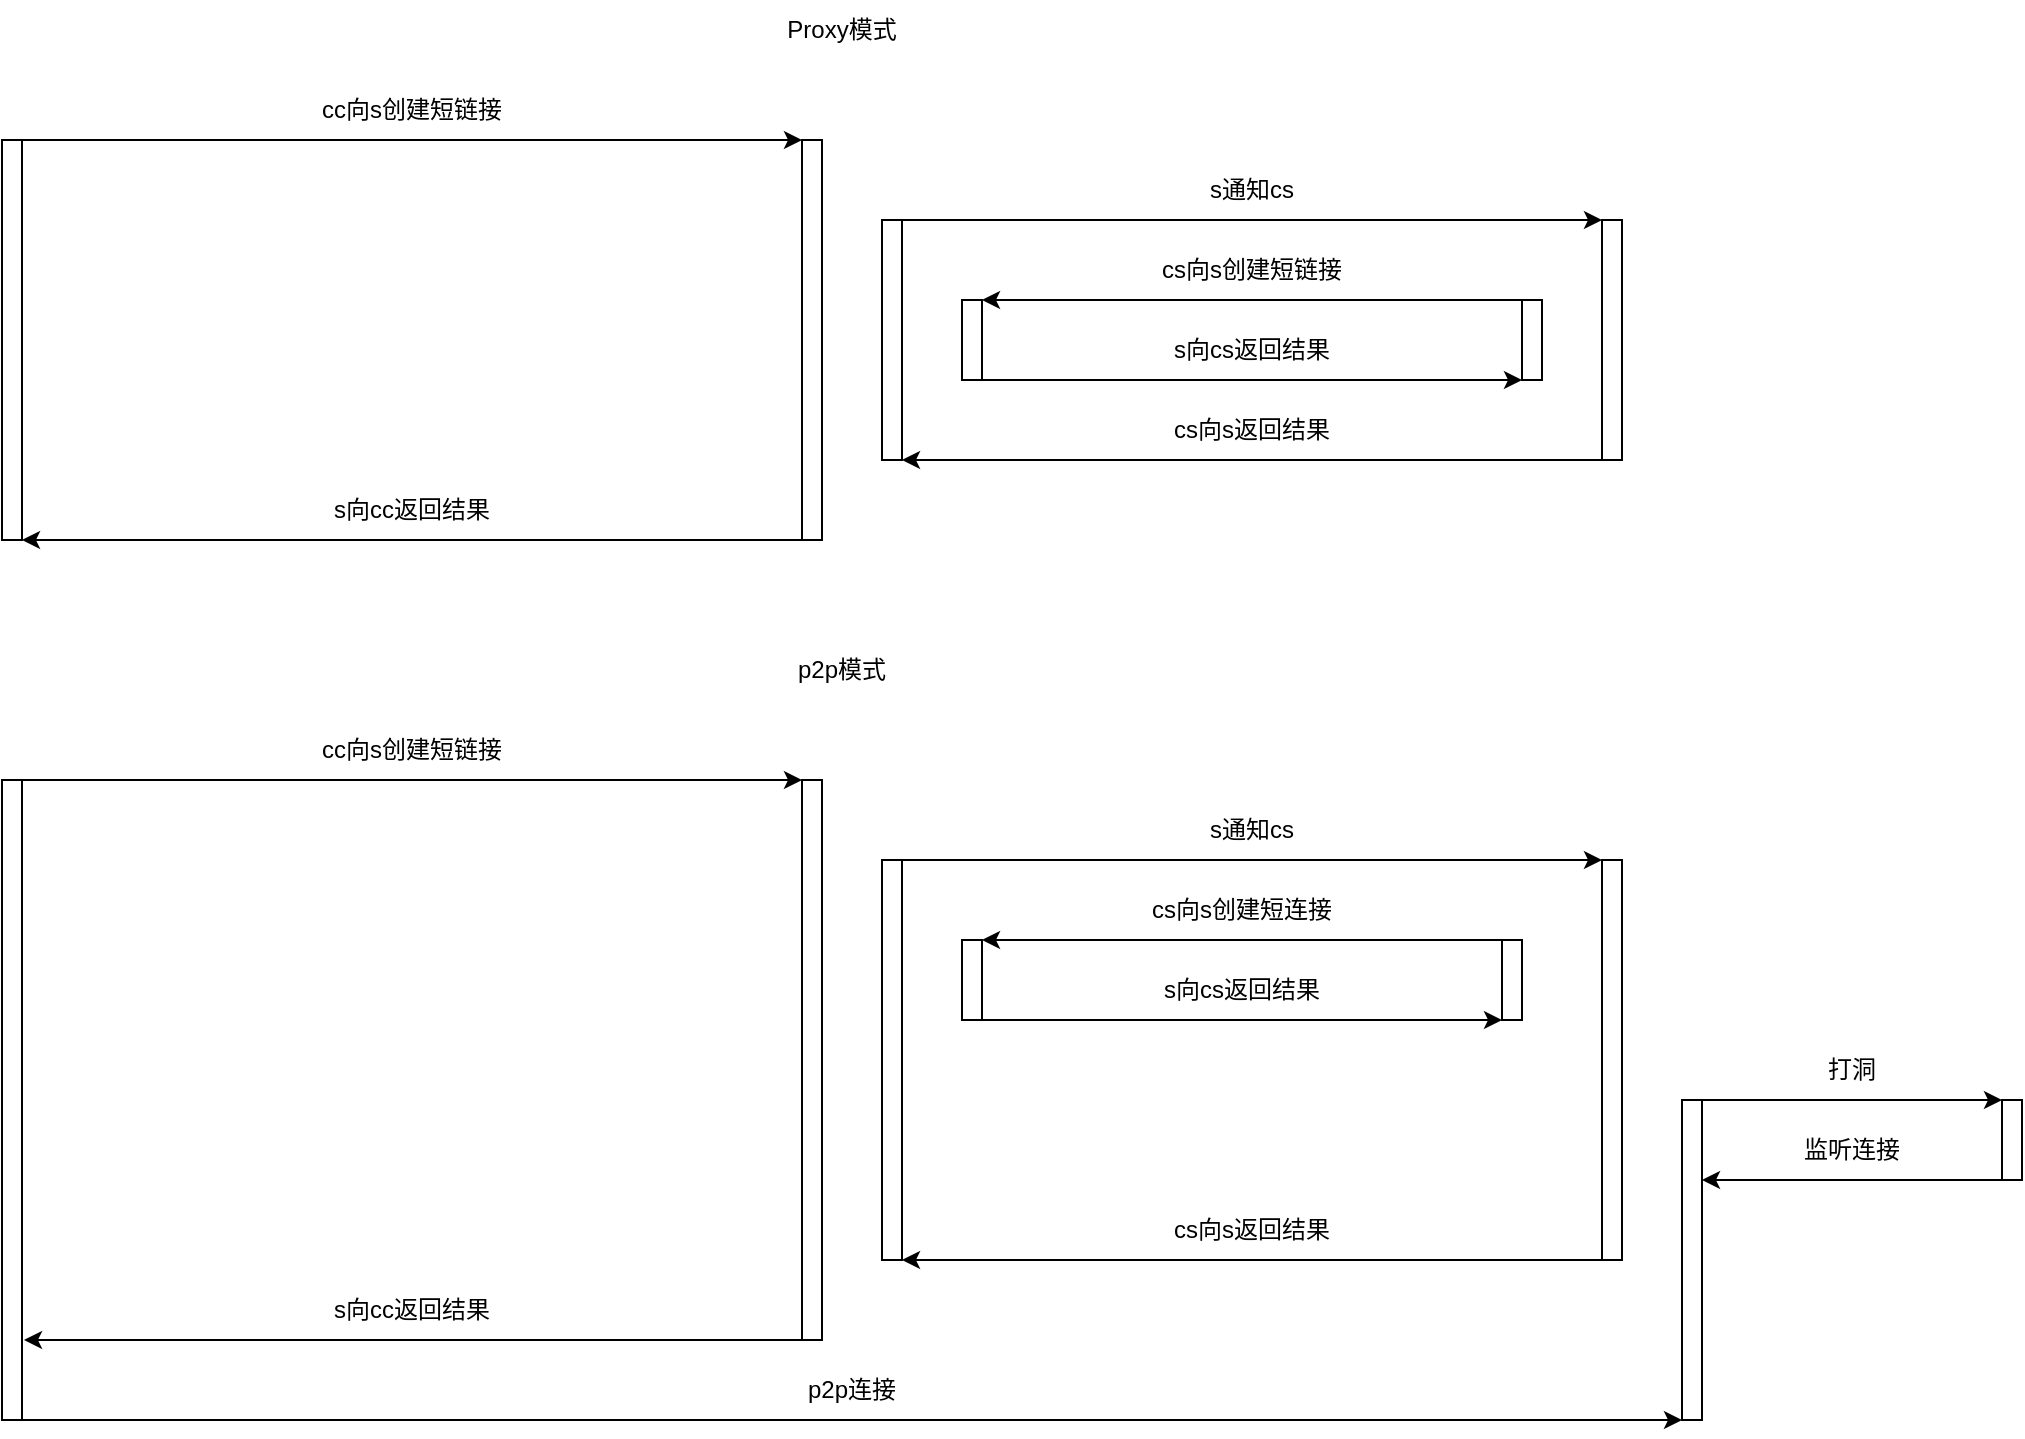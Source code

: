 <mxfile version="20.3.3" type="device"><diagram id="dE3dwK_dev_-2LyFZWQq" name="第 1 页"><mxGraphModel dx="1874" dy="788" grid="1" gridSize="10" guides="1" tooltips="1" connect="1" arrows="1" fold="1" page="1" pageScale="1" pageWidth="1100" pageHeight="850" math="0" shadow="0"><root><mxCell id="0"/><mxCell id="1" parent="0"/><mxCell id="qehFZdPY0lXBAvLDbrxu-24" value="" style="rounded=0;whiteSpace=wrap;html=1;" parent="1" vertex="1"><mxGeometry x="40" y="80" width="10" height="200" as="geometry"/></mxCell><mxCell id="qehFZdPY0lXBAvLDbrxu-25" value="" style="rounded=0;whiteSpace=wrap;html=1;" parent="1" vertex="1"><mxGeometry x="440" y="80" width="10" height="200" as="geometry"/></mxCell><mxCell id="qehFZdPY0lXBAvLDbrxu-26" value="" style="rounded=0;whiteSpace=wrap;html=1;" parent="1" vertex="1"><mxGeometry x="840" y="120" width="10" height="120" as="geometry"/></mxCell><mxCell id="qehFZdPY0lXBAvLDbrxu-27" value="" style="endArrow=classic;html=1;rounded=0;exitX=1;exitY=0;exitDx=0;exitDy=0;entryX=0;entryY=0;entryDx=0;entryDy=0;" parent="1" source="qehFZdPY0lXBAvLDbrxu-24" target="qehFZdPY0lXBAvLDbrxu-25" edge="1"><mxGeometry width="50" height="50" relative="1" as="geometry"><mxPoint x="520" y="490" as="sourcePoint"/><mxPoint x="570" y="440" as="targetPoint"/></mxGeometry></mxCell><mxCell id="qehFZdPY0lXBAvLDbrxu-28" value="" style="rounded=0;whiteSpace=wrap;html=1;" parent="1" vertex="1"><mxGeometry x="480" y="120" width="10" height="120" as="geometry"/></mxCell><mxCell id="qehFZdPY0lXBAvLDbrxu-29" value="" style="endArrow=classic;html=1;rounded=0;exitX=1;exitY=0;exitDx=0;exitDy=0;entryX=0;entryY=0;entryDx=0;entryDy=0;" parent="1" source="qehFZdPY0lXBAvLDbrxu-28" target="qehFZdPY0lXBAvLDbrxu-26" edge="1"><mxGeometry width="50" height="50" relative="1" as="geometry"><mxPoint x="520" y="490" as="sourcePoint"/><mxPoint x="570" y="440" as="targetPoint"/></mxGeometry></mxCell><mxCell id="qehFZdPY0lXBAvLDbrxu-30" value="" style="rounded=0;whiteSpace=wrap;html=1;" parent="1" vertex="1"><mxGeometry x="520" y="160" width="10" height="40" as="geometry"/></mxCell><mxCell id="qehFZdPY0lXBAvLDbrxu-31" value="" style="rounded=0;whiteSpace=wrap;html=1;" parent="1" vertex="1"><mxGeometry x="800" y="160" width="10" height="40" as="geometry"/></mxCell><mxCell id="qehFZdPY0lXBAvLDbrxu-32" value="" style="endArrow=classic;html=1;rounded=0;entryX=1;entryY=0;entryDx=0;entryDy=0;exitX=0;exitY=0;exitDx=0;exitDy=0;" parent="1" source="qehFZdPY0lXBAvLDbrxu-31" target="qehFZdPY0lXBAvLDbrxu-30" edge="1"><mxGeometry width="50" height="50" relative="1" as="geometry"><mxPoint x="650" y="240" as="sourcePoint"/><mxPoint x="570" y="440" as="targetPoint"/></mxGeometry></mxCell><mxCell id="qehFZdPY0lXBAvLDbrxu-33" value="" style="endArrow=classic;html=1;rounded=0;exitX=1;exitY=1;exitDx=0;exitDy=0;entryX=0;entryY=1;entryDx=0;entryDy=0;" parent="1" source="qehFZdPY0lXBAvLDbrxu-30" target="qehFZdPY0lXBAvLDbrxu-31" edge="1"><mxGeometry width="50" height="50" relative="1" as="geometry"><mxPoint x="520" y="490" as="sourcePoint"/><mxPoint x="620" y="240" as="targetPoint"/></mxGeometry></mxCell><mxCell id="qehFZdPY0lXBAvLDbrxu-34" value="" style="endArrow=classic;html=1;rounded=0;exitX=0;exitY=1;exitDx=0;exitDy=0;entryX=1;entryY=1;entryDx=0;entryDy=0;" parent="1" source="qehFZdPY0lXBAvLDbrxu-26" target="qehFZdPY0lXBAvLDbrxu-28" edge="1"><mxGeometry width="50" height="50" relative="1" as="geometry"><mxPoint x="520" y="490" as="sourcePoint"/><mxPoint x="570" y="440" as="targetPoint"/></mxGeometry></mxCell><mxCell id="qehFZdPY0lXBAvLDbrxu-35" value="" style="endArrow=classic;html=1;rounded=0;exitX=0;exitY=1;exitDx=0;exitDy=0;entryX=1;entryY=1;entryDx=0;entryDy=0;" parent="1" source="qehFZdPY0lXBAvLDbrxu-25" target="qehFZdPY0lXBAvLDbrxu-24" edge="1"><mxGeometry width="50" height="50" relative="1" as="geometry"><mxPoint x="520" y="490" as="sourcePoint"/><mxPoint x="570" y="440" as="targetPoint"/></mxGeometry></mxCell><mxCell id="qehFZdPY0lXBAvLDbrxu-42" value="cc向s创建短链接" style="text;html=1;strokeColor=none;fillColor=none;align=center;verticalAlign=middle;whiteSpace=wrap;rounded=0;" parent="1" vertex="1"><mxGeometry x="40" y="50" width="410" height="30" as="geometry"/></mxCell><mxCell id="qehFZdPY0lXBAvLDbrxu-43" value="s通知cs" style="text;html=1;strokeColor=none;fillColor=none;align=center;verticalAlign=middle;whiteSpace=wrap;rounded=0;" parent="1" vertex="1"><mxGeometry x="480" y="90" width="370" height="30" as="geometry"/></mxCell><mxCell id="qehFZdPY0lXBAvLDbrxu-44" value="cs向s创建短链接" style="text;html=1;strokeColor=none;fillColor=none;align=center;verticalAlign=middle;whiteSpace=wrap;rounded=0;" parent="1" vertex="1"><mxGeometry x="520" y="130" width="290" height="30" as="geometry"/></mxCell><mxCell id="qehFZdPY0lXBAvLDbrxu-46" value="s向cs返回结果" style="text;html=1;strokeColor=none;fillColor=none;align=center;verticalAlign=middle;whiteSpace=wrap;rounded=0;" parent="1" vertex="1"><mxGeometry x="520" y="170" width="290" height="30" as="geometry"/></mxCell><mxCell id="qehFZdPY0lXBAvLDbrxu-47" value="cs向s返回结果" style="text;html=1;strokeColor=none;fillColor=none;align=center;verticalAlign=middle;whiteSpace=wrap;rounded=0;" parent="1" vertex="1"><mxGeometry x="480" y="210" width="370" height="30" as="geometry"/></mxCell><mxCell id="qehFZdPY0lXBAvLDbrxu-48" value="s向cc返回结果" style="text;html=1;strokeColor=none;fillColor=none;align=center;verticalAlign=middle;whiteSpace=wrap;rounded=0;" parent="1" vertex="1"><mxGeometry x="40" y="250" width="410" height="30" as="geometry"/></mxCell><mxCell id="6d5WVHlaOZkjw6rGyg7q-1" value="Proxy模式" style="text;html=1;strokeColor=none;fillColor=none;align=center;verticalAlign=middle;whiteSpace=wrap;rounded=0;" vertex="1" parent="1"><mxGeometry x="40" y="10" width="840" height="30" as="geometry"/></mxCell><mxCell id="6d5WVHlaOZkjw6rGyg7q-2" value="p2p模式" style="text;html=1;strokeColor=none;fillColor=none;align=center;verticalAlign=middle;whiteSpace=wrap;rounded=0;" vertex="1" parent="1"><mxGeometry x="40" y="330" width="840" height="30" as="geometry"/></mxCell><mxCell id="6d5WVHlaOZkjw6rGyg7q-12" value="" style="rounded=0;whiteSpace=wrap;html=1;" vertex="1" parent="1"><mxGeometry x="40" y="400" width="10" height="320" as="geometry"/></mxCell><mxCell id="6d5WVHlaOZkjw6rGyg7q-13" value="" style="rounded=0;whiteSpace=wrap;html=1;" vertex="1" parent="1"><mxGeometry x="440" y="400" width="10" height="280" as="geometry"/></mxCell><mxCell id="6d5WVHlaOZkjw6rGyg7q-14" value="" style="rounded=0;whiteSpace=wrap;html=1;" vertex="1" parent="1"><mxGeometry x="840" y="440" width="10" height="200" as="geometry"/></mxCell><mxCell id="6d5WVHlaOZkjw6rGyg7q-15" value="" style="endArrow=classic;html=1;rounded=0;exitX=1;exitY=0;exitDx=0;exitDy=0;" edge="1" parent="1" source="6d5WVHlaOZkjw6rGyg7q-12"><mxGeometry width="50" height="50" relative="1" as="geometry"><mxPoint x="520" y="440" as="sourcePoint"/><mxPoint x="440" y="400" as="targetPoint"/></mxGeometry></mxCell><mxCell id="6d5WVHlaOZkjw6rGyg7q-16" value="cc向s创建短链接" style="text;html=1;strokeColor=none;fillColor=none;align=center;verticalAlign=middle;whiteSpace=wrap;rounded=0;" vertex="1" parent="1"><mxGeometry x="40" y="370" width="410" height="30" as="geometry"/></mxCell><mxCell id="6d5WVHlaOZkjw6rGyg7q-17" value="" style="rounded=0;whiteSpace=wrap;html=1;" vertex="1" parent="1"><mxGeometry x="480" y="440" width="10" height="200" as="geometry"/></mxCell><mxCell id="6d5WVHlaOZkjw6rGyg7q-18" value="" style="endArrow=classic;html=1;rounded=0;exitX=1;exitY=0;exitDx=0;exitDy=0;entryX=0;entryY=0;entryDx=0;entryDy=0;" edge="1" parent="1" source="6d5WVHlaOZkjw6rGyg7q-17" target="6d5WVHlaOZkjw6rGyg7q-14"><mxGeometry width="50" height="50" relative="1" as="geometry"><mxPoint x="520" y="330" as="sourcePoint"/><mxPoint x="570" y="280" as="targetPoint"/></mxGeometry></mxCell><mxCell id="6d5WVHlaOZkjw6rGyg7q-19" value="s通知cs" style="text;html=1;strokeColor=none;fillColor=none;align=center;verticalAlign=middle;whiteSpace=wrap;rounded=0;" vertex="1" parent="1"><mxGeometry x="480" y="410" width="370" height="30" as="geometry"/></mxCell><mxCell id="6d5WVHlaOZkjw6rGyg7q-20" value="" style="rounded=0;whiteSpace=wrap;html=1;" vertex="1" parent="1"><mxGeometry x="520" y="480" width="10" height="40" as="geometry"/></mxCell><mxCell id="6d5WVHlaOZkjw6rGyg7q-21" value="" style="rounded=0;whiteSpace=wrap;html=1;" vertex="1" parent="1"><mxGeometry x="790" y="480" width="10" height="40" as="geometry"/></mxCell><mxCell id="6d5WVHlaOZkjw6rGyg7q-22" value="" style="endArrow=classic;html=1;rounded=0;entryX=1;entryY=0;entryDx=0;entryDy=0;exitX=0;exitY=0;exitDx=0;exitDy=0;" edge="1" parent="1" source="6d5WVHlaOZkjw6rGyg7q-21" target="6d5WVHlaOZkjw6rGyg7q-20"><mxGeometry width="50" height="50" relative="1" as="geometry"><mxPoint x="620" y="500" as="sourcePoint"/><mxPoint x="570" y="380" as="targetPoint"/></mxGeometry></mxCell><mxCell id="6d5WVHlaOZkjw6rGyg7q-24" value="" style="endArrow=classic;html=1;rounded=0;exitX=0.75;exitY=1;exitDx=0;exitDy=0;entryX=0;entryY=1;entryDx=0;entryDy=0;" edge="1" parent="1" source="6d5WVHlaOZkjw6rGyg7q-20" target="6d5WVHlaOZkjw6rGyg7q-21"><mxGeometry width="50" height="50" relative="1" as="geometry"><mxPoint x="520" y="430" as="sourcePoint"/><mxPoint x="570" y="380" as="targetPoint"/></mxGeometry></mxCell><mxCell id="6d5WVHlaOZkjw6rGyg7q-25" value="cs向s创建短连接" style="text;html=1;strokeColor=none;fillColor=none;align=center;verticalAlign=middle;whiteSpace=wrap;rounded=0;" vertex="1" parent="1"><mxGeometry x="520" y="450" width="280" height="30" as="geometry"/></mxCell><mxCell id="6d5WVHlaOZkjw6rGyg7q-26" value="s向cs返回结果" style="text;html=1;strokeColor=none;fillColor=none;align=center;verticalAlign=middle;whiteSpace=wrap;rounded=0;" vertex="1" parent="1"><mxGeometry x="520" y="490" width="280" height="30" as="geometry"/></mxCell><mxCell id="6d5WVHlaOZkjw6rGyg7q-35" value="" style="rounded=0;whiteSpace=wrap;html=1;" vertex="1" parent="1"><mxGeometry x="880" y="560" width="10" height="160" as="geometry"/></mxCell><mxCell id="6d5WVHlaOZkjw6rGyg7q-39" value="" style="rounded=0;whiteSpace=wrap;html=1;" vertex="1" parent="1"><mxGeometry x="1040" y="560" width="10" height="40" as="geometry"/></mxCell><mxCell id="6d5WVHlaOZkjw6rGyg7q-40" value="打洞" style="text;html=1;strokeColor=none;fillColor=none;align=center;verticalAlign=middle;whiteSpace=wrap;rounded=0;" vertex="1" parent="1"><mxGeometry x="880" y="530" width="170" height="30" as="geometry"/></mxCell><mxCell id="6d5WVHlaOZkjw6rGyg7q-41" value="" style="endArrow=classic;html=1;rounded=0;exitX=1;exitY=0;exitDx=0;exitDy=0;entryX=0;entryY=0;entryDx=0;entryDy=0;" edge="1" parent="1" source="6d5WVHlaOZkjw6rGyg7q-35" target="6d5WVHlaOZkjw6rGyg7q-39"><mxGeometry width="50" height="50" relative="1" as="geometry"><mxPoint x="910" y="590" as="sourcePoint"/><mxPoint x="670" y="570" as="targetPoint"/></mxGeometry></mxCell><mxCell id="6d5WVHlaOZkjw6rGyg7q-42" value="监听连接" style="text;html=1;strokeColor=none;fillColor=none;align=center;verticalAlign=middle;whiteSpace=wrap;rounded=0;" vertex="1" parent="1"><mxGeometry x="880" y="570" width="170" height="30" as="geometry"/></mxCell><mxCell id="6d5WVHlaOZkjw6rGyg7q-49" value="" style="endArrow=classic;html=1;rounded=0;exitX=0;exitY=1;exitDx=0;exitDy=0;entryX=1;entryY=1;entryDx=0;entryDy=0;" edge="1" parent="1" source="6d5WVHlaOZkjw6rGyg7q-14" target="6d5WVHlaOZkjw6rGyg7q-17"><mxGeometry width="50" height="50" relative="1" as="geometry"><mxPoint x="760" y="620" as="sourcePoint"/><mxPoint x="670" y="670" as="targetPoint"/></mxGeometry></mxCell><mxCell id="6d5WVHlaOZkjw6rGyg7q-50" value="cs向s返回结果" style="text;html=1;strokeColor=none;fillColor=none;align=center;verticalAlign=middle;whiteSpace=wrap;rounded=0;" vertex="1" parent="1"><mxGeometry x="480" y="610" width="370" height="30" as="geometry"/></mxCell><mxCell id="6d5WVHlaOZkjw6rGyg7q-51" value="" style="endArrow=classic;html=1;rounded=0;exitX=0;exitY=1;exitDx=0;exitDy=0;entryX=1.1;entryY=0.875;entryDx=0;entryDy=0;entryPerimeter=0;" edge="1" parent="1" source="6d5WVHlaOZkjw6rGyg7q-13" target="6d5WVHlaOZkjw6rGyg7q-12"><mxGeometry width="50" height="50" relative="1" as="geometry"><mxPoint x="620" y="710" as="sourcePoint"/><mxPoint x="670" y="660" as="targetPoint"/></mxGeometry></mxCell><mxCell id="6d5WVHlaOZkjw6rGyg7q-52" value="s向cc返回结果" style="text;html=1;strokeColor=none;fillColor=none;align=center;verticalAlign=middle;whiteSpace=wrap;rounded=0;" vertex="1" parent="1"><mxGeometry x="40" y="650" width="410" height="30" as="geometry"/></mxCell><mxCell id="6d5WVHlaOZkjw6rGyg7q-54" value="" style="endArrow=classic;html=1;rounded=0;exitX=0;exitY=1;exitDx=0;exitDy=0;entryX=1;entryY=0.25;entryDx=0;entryDy=0;" edge="1" parent="1" source="6d5WVHlaOZkjw6rGyg7q-39" target="6d5WVHlaOZkjw6rGyg7q-35"><mxGeometry width="50" height="50" relative="1" as="geometry"><mxPoint x="1020" y="640" as="sourcePoint"/><mxPoint x="910" y="620" as="targetPoint"/></mxGeometry></mxCell><mxCell id="6d5WVHlaOZkjw6rGyg7q-57" value="" style="endArrow=classic;html=1;rounded=0;exitX=1;exitY=1;exitDx=0;exitDy=0;entryX=0;entryY=1;entryDx=0;entryDy=0;" edge="1" parent="1" source="6d5WVHlaOZkjw6rGyg7q-12" target="6d5WVHlaOZkjw6rGyg7q-35"><mxGeometry width="50" height="50" relative="1" as="geometry"><mxPoint x="160" y="780" as="sourcePoint"/><mxPoint x="670" y="650" as="targetPoint"/></mxGeometry></mxCell><mxCell id="6d5WVHlaOZkjw6rGyg7q-58" value="p2p连接" style="text;html=1;strokeColor=none;fillColor=none;align=center;verticalAlign=middle;whiteSpace=wrap;rounded=0;" vertex="1" parent="1"><mxGeometry x="40" y="690" width="850" height="30" as="geometry"/></mxCell></root></mxGraphModel></diagram></mxfile>